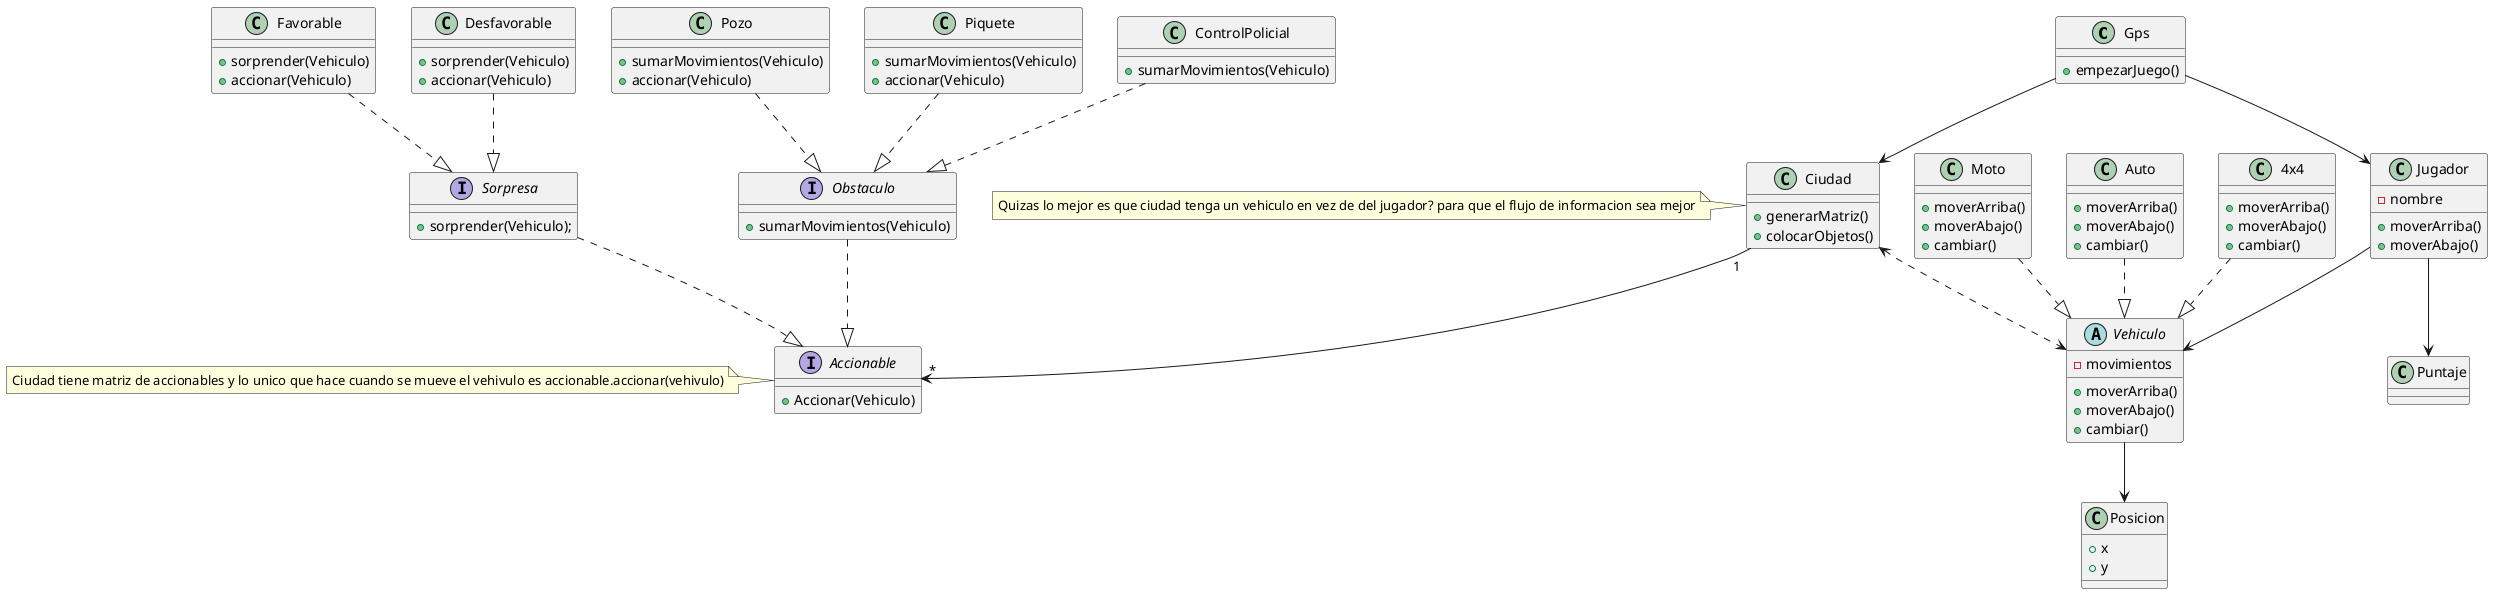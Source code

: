 @startuml
'https://plantuml.com/class-diagram

class Gps{
    + empezarJuego()
}

class Jugador{
    - nombre

    + moverArriba()
    + moverAbajo()
}

abstract Vehiculo{
    - movimientos
    + moverArriba()
    + moverAbajo()
    + cambiar()
}

interface Accionable{
    +Accionar(Vehiculo)
}

class Moto{
    + moverArriba()
    + moverAbajo()
    + cambiar()
}
class Auto{
    + moverArriba()
    + moverAbajo()
    + cambiar()
}

class 4x4{
    + moverArriba()
    + moverAbajo()
    + cambiar()
}

class Ciudad{
    + generarMatriz()
    + colocarObjetos()
}

class Posicion{
    + x
    + y
}

interface Sorpresa{
    + sorprender(Vehiculo);
}

class Favorable{
    + sorprender(Vehiculo)
    + accionar(Vehiculo)
}

class Desfavorable{
    + sorprender(Vehiculo)
    + accionar(Vehiculo)
}

interface Obstaculo{
    + sumarMovimientos(Vehiculo)
}

class Pozo{
    + sumarMovimientos(Vehiculo)
     + accionar(Vehiculo)
}

class Piquete{
    + sumarMovimientos(Vehiculo)
    + accionar(Vehiculo)
}

class ControlPolicial{
    + sumarMovimientos(Vehiculo)

}


class Posicion{

}

class Puntaje{
}
Moto ..|> Vehiculo
Auto ..|> Vehiculo
4x4 ..|> Vehiculo
Gps --> Jugador
Gps --> Ciudad
Vehiculo --> Posicion
Pozo ..|> Obstaculo

Piquete ..|> Obstaculo

ControlPolicial ..|> Obstaculo

Ciudad "1" --> "*" Accionable
Ciudad <..> Vehiculo

Favorable ..|> Sorpresa

Desfavorable ..|> Sorpresa

Jugador --> Vehiculo
Jugador --> Puntaje

Sorpresa ..|> Accionable
Obstaculo ..|> Accionable

note left of Ciudad: Quizas lo mejor es que ciudad tenga un vehiculo en vez de del jugador? para que el flujo de informacion sea mejor
note left of Accionable: Ciudad tiene matriz de accionables y lo unico que hace cuando se mueve el vehivulo es accionable.accionar(vehivulo)



@enduml
